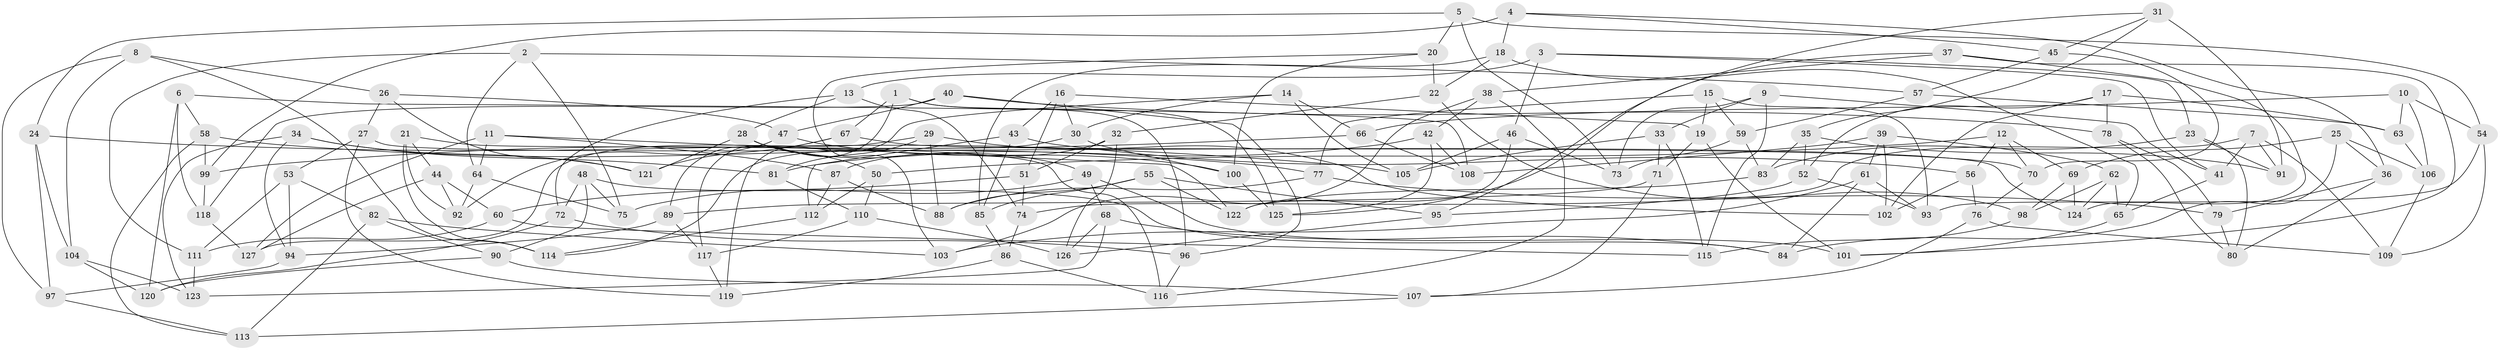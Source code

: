 // Generated by graph-tools (version 1.1) at 2025/11/02/27/25 16:11:49]
// undirected, 127 vertices, 254 edges
graph export_dot {
graph [start="1"]
  node [color=gray90,style=filled];
  1;
  2;
  3;
  4;
  5;
  6;
  7;
  8;
  9;
  10;
  11;
  12;
  13;
  14;
  15;
  16;
  17;
  18;
  19;
  20;
  21;
  22;
  23;
  24;
  25;
  26;
  27;
  28;
  29;
  30;
  31;
  32;
  33;
  34;
  35;
  36;
  37;
  38;
  39;
  40;
  41;
  42;
  43;
  44;
  45;
  46;
  47;
  48;
  49;
  50;
  51;
  52;
  53;
  54;
  55;
  56;
  57;
  58;
  59;
  60;
  61;
  62;
  63;
  64;
  65;
  66;
  67;
  68;
  69;
  70;
  71;
  72;
  73;
  74;
  75;
  76;
  77;
  78;
  79;
  80;
  81;
  82;
  83;
  84;
  85;
  86;
  87;
  88;
  89;
  90;
  91;
  92;
  93;
  94;
  95;
  96;
  97;
  98;
  99;
  100;
  101;
  102;
  103;
  104;
  105;
  106;
  107;
  108;
  109;
  110;
  111;
  112;
  113;
  114;
  115;
  116;
  117;
  118;
  119;
  120;
  121;
  122;
  123;
  124;
  125;
  126;
  127;
  1 -- 117;
  1 -- 125;
  1 -- 96;
  1 -- 67;
  2 -- 64;
  2 -- 111;
  2 -- 75;
  2 -- 57;
  3 -- 46;
  3 -- 23;
  3 -- 41;
  3 -- 13;
  4 -- 36;
  4 -- 18;
  4 -- 99;
  4 -- 45;
  5 -- 54;
  5 -- 24;
  5 -- 20;
  5 -- 73;
  6 -- 58;
  6 -- 118;
  6 -- 108;
  6 -- 120;
  7 -- 109;
  7 -- 41;
  7 -- 91;
  7 -- 74;
  8 -- 26;
  8 -- 97;
  8 -- 104;
  8 -- 114;
  9 -- 115;
  9 -- 33;
  9 -- 41;
  9 -- 73;
  10 -- 54;
  10 -- 66;
  10 -- 63;
  10 -- 106;
  11 -- 87;
  11 -- 127;
  11 -- 122;
  11 -- 64;
  12 -- 56;
  12 -- 69;
  12 -- 50;
  12 -- 70;
  13 -- 72;
  13 -- 74;
  13 -- 28;
  14 -- 66;
  14 -- 105;
  14 -- 119;
  14 -- 30;
  15 -- 19;
  15 -- 77;
  15 -- 59;
  15 -- 93;
  16 -- 51;
  16 -- 43;
  16 -- 30;
  16 -- 19;
  17 -- 102;
  17 -- 63;
  17 -- 52;
  17 -- 78;
  18 -- 22;
  18 -- 85;
  18 -- 65;
  19 -- 101;
  19 -- 71;
  20 -- 22;
  20 -- 100;
  20 -- 103;
  21 -- 114;
  21 -- 44;
  21 -- 92;
  21 -- 116;
  22 -- 98;
  22 -- 32;
  23 -- 91;
  23 -- 80;
  23 -- 83;
  24 -- 104;
  24 -- 105;
  24 -- 97;
  25 -- 84;
  25 -- 106;
  25 -- 36;
  25 -- 69;
  26 -- 121;
  26 -- 47;
  26 -- 27;
  27 -- 124;
  27 -- 119;
  27 -- 53;
  28 -- 50;
  28 -- 49;
  28 -- 121;
  29 -- 127;
  29 -- 81;
  29 -- 88;
  29 -- 102;
  30 -- 114;
  30 -- 100;
  31 -- 91;
  31 -- 95;
  31 -- 45;
  31 -- 35;
  32 -- 87;
  32 -- 51;
  32 -- 126;
  33 -- 105;
  33 -- 71;
  33 -- 115;
  34 -- 94;
  34 -- 81;
  34 -- 123;
  34 -- 121;
  35 -- 52;
  35 -- 83;
  35 -- 91;
  36 -- 80;
  36 -- 79;
  37 -- 125;
  37 -- 38;
  37 -- 124;
  37 -- 101;
  38 -- 42;
  38 -- 116;
  38 -- 103;
  39 -- 61;
  39 -- 108;
  39 -- 62;
  39 -- 102;
  40 -- 118;
  40 -- 47;
  40 -- 78;
  40 -- 96;
  41 -- 65;
  42 -- 81;
  42 -- 125;
  42 -- 108;
  43 -- 112;
  43 -- 56;
  43 -- 85;
  44 -- 92;
  44 -- 60;
  44 -- 127;
  45 -- 70;
  45 -- 57;
  46 -- 73;
  46 -- 122;
  46 -- 105;
  47 -- 92;
  47 -- 100;
  48 -- 72;
  48 -- 75;
  48 -- 84;
  48 -- 90;
  49 -- 68;
  49 -- 75;
  49 -- 101;
  50 -- 110;
  50 -- 112;
  51 -- 74;
  51 -- 60;
  52 -- 93;
  52 -- 95;
  53 -- 111;
  53 -- 82;
  53 -- 94;
  54 -- 93;
  54 -- 109;
  55 -- 88;
  55 -- 122;
  55 -- 95;
  55 -- 85;
  56 -- 76;
  56 -- 102;
  57 -- 59;
  57 -- 63;
  58 -- 113;
  58 -- 77;
  58 -- 99;
  59 -- 73;
  59 -- 83;
  60 -- 115;
  60 -- 111;
  61 -- 93;
  61 -- 84;
  61 -- 103;
  62 -- 98;
  62 -- 124;
  62 -- 65;
  63 -- 106;
  64 -- 92;
  64 -- 75;
  65 -- 101;
  66 -- 108;
  66 -- 99;
  67 -- 70;
  67 -- 121;
  67 -- 89;
  68 -- 123;
  68 -- 84;
  68 -- 126;
  69 -- 124;
  69 -- 98;
  70 -- 76;
  71 -- 107;
  71 -- 89;
  72 -- 96;
  72 -- 120;
  74 -- 86;
  76 -- 109;
  76 -- 107;
  77 -- 79;
  77 -- 88;
  78 -- 79;
  78 -- 80;
  79 -- 80;
  81 -- 110;
  82 -- 103;
  82 -- 90;
  82 -- 113;
  83 -- 122;
  85 -- 86;
  86 -- 116;
  86 -- 119;
  87 -- 112;
  87 -- 88;
  89 -- 117;
  89 -- 94;
  90 -- 107;
  90 -- 120;
  94 -- 97;
  95 -- 126;
  96 -- 116;
  97 -- 113;
  98 -- 115;
  99 -- 118;
  100 -- 125;
  104 -- 120;
  104 -- 123;
  106 -- 109;
  107 -- 113;
  110 -- 117;
  110 -- 126;
  111 -- 123;
  112 -- 114;
  117 -- 119;
  118 -- 127;
}
